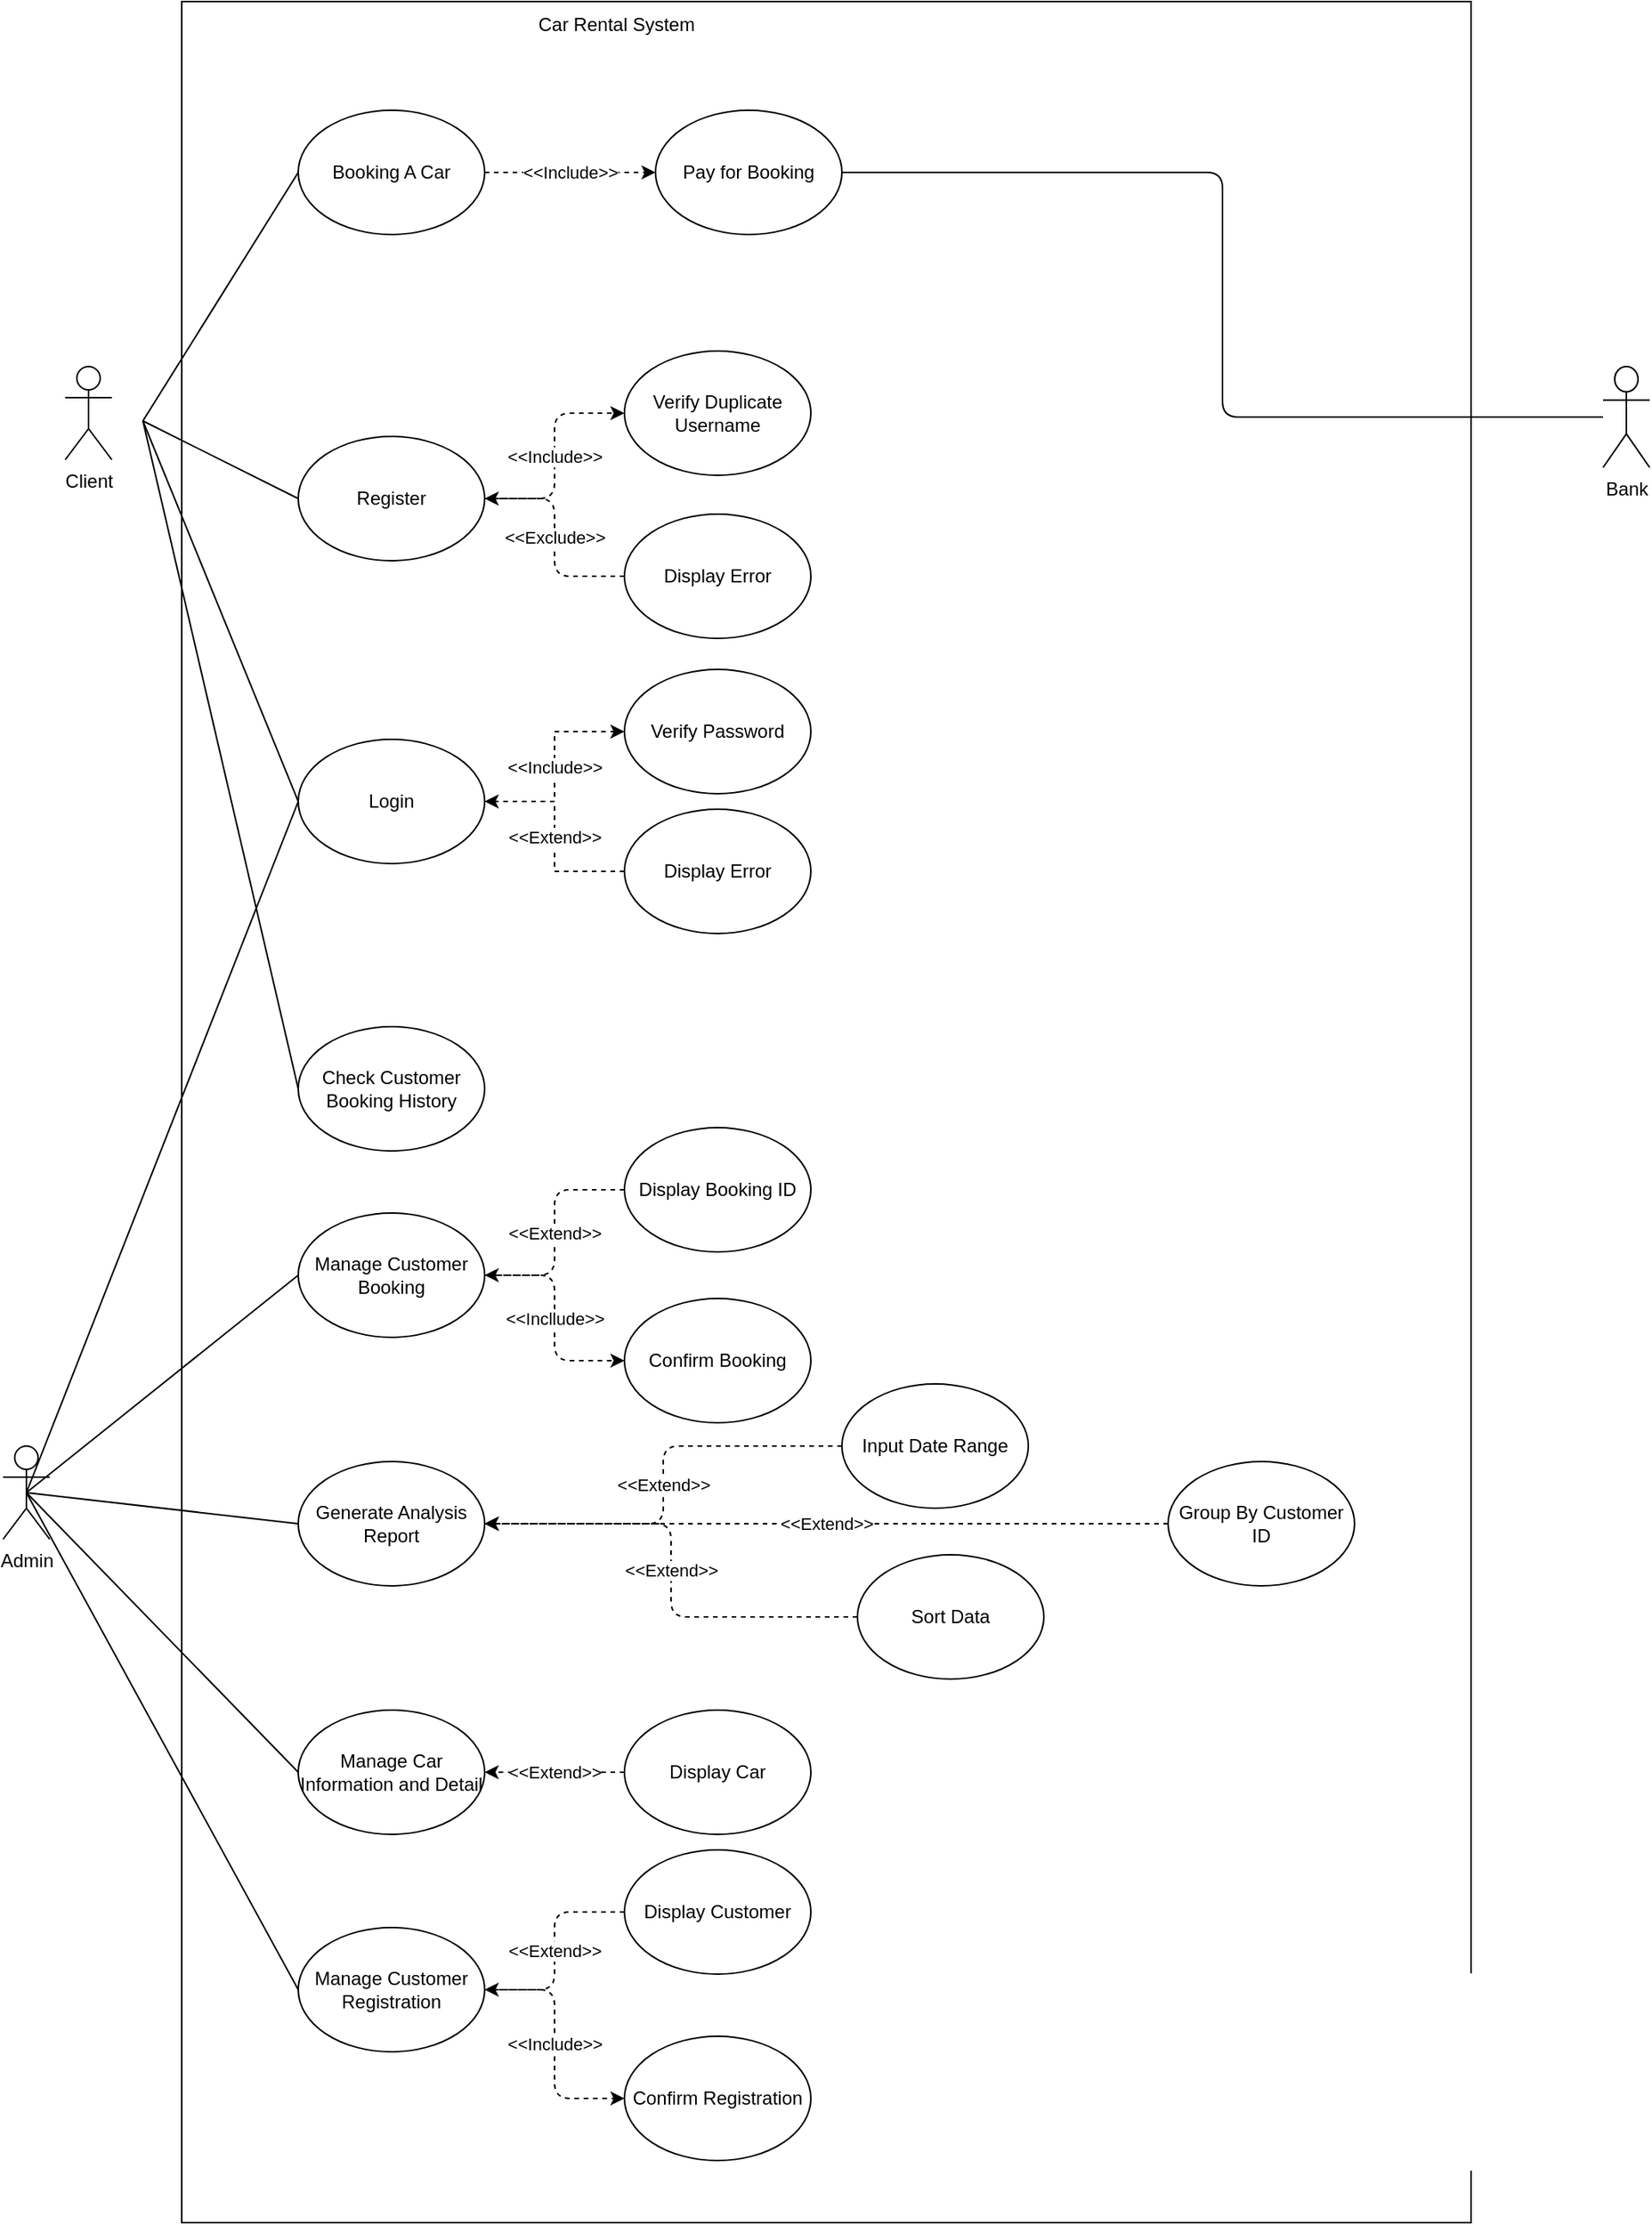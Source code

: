 <mxfile>
    <diagram id="8ZVSrb0IBzY9VmoiaXhC" name="Page-1">
        <mxGraphModel dx="894" dy="564" grid="1" gridSize="10" guides="1" tooltips="1" connect="1" arrows="1" fold="1" page="1" pageScale="1" pageWidth="850" pageHeight="1100" math="0" shadow="0">
            <root>
                <mxCell id="0"/>
                <mxCell id="1" parent="0"/>
                <mxCell id="cFnNxpnBZLwGGRZhLHF9-7" value="" style="rounded=0;whiteSpace=wrap;html=1;" parent="1" vertex="1">
                    <mxGeometry x="175" y="50" width="830" height="1430" as="geometry"/>
                </mxCell>
                <mxCell id="cFnNxpnBZLwGGRZhLHF9-8" value="Car Rental System" style="text;html=1;strokeColor=none;fillColor=none;align=center;verticalAlign=middle;whiteSpace=wrap;rounded=0;" parent="1" vertex="1">
                    <mxGeometry x="390" y="50" width="130" height="30" as="geometry"/>
                </mxCell>
                <mxCell id="9" value="&amp;lt;&amp;lt;Include&amp;gt;&amp;gt;" style="edgeStyle=orthogonalEdgeStyle;html=1;entryX=0;entryY=0.5;entryDx=0;entryDy=0;dashed=1;" parent="1" source="cFnNxpnBZLwGGRZhLHF9-10" target="8" edge="1">
                    <mxGeometry relative="1" as="geometry"/>
                </mxCell>
                <mxCell id="cFnNxpnBZLwGGRZhLHF9-10" value="Register" style="ellipse;whiteSpace=wrap;html=1;" parent="1" vertex="1">
                    <mxGeometry x="250" y="330" width="120" height="80" as="geometry"/>
                </mxCell>
                <mxCell id="cFnNxpnBZLwGGRZhLHF9-11" value="&amp;lt;&amp;lt;Include&amp;gt;&amp;gt;" style="edgeStyle=orthogonalEdgeStyle;rounded=0;orthogonalLoop=1;jettySize=auto;html=1;entryX=0;entryY=0.5;entryDx=0;entryDy=0;dashed=1;startArrow=none;startFill=0;endArrow=classic;endFill=1;" parent="1" source="cFnNxpnBZLwGGRZhLHF9-12" target="cFnNxpnBZLwGGRZhLHF9-21" edge="1">
                    <mxGeometry relative="1" as="geometry"/>
                </mxCell>
                <mxCell id="cFnNxpnBZLwGGRZhLHF9-12" value="Login" style="ellipse;whiteSpace=wrap;html=1;" parent="1" vertex="1">
                    <mxGeometry x="250" y="525" width="120" height="80" as="geometry"/>
                </mxCell>
                <mxCell id="30" value="&amp;lt;&amp;lt;Include&amp;gt;&amp;gt;" style="edgeStyle=none;html=1;entryX=0;entryY=0.5;entryDx=0;entryDy=0;dashed=1;" edge="1" parent="1" source="cFnNxpnBZLwGGRZhLHF9-14" target="29">
                    <mxGeometry relative="1" as="geometry"/>
                </mxCell>
                <mxCell id="cFnNxpnBZLwGGRZhLHF9-14" value="Booking A Car" style="ellipse;whiteSpace=wrap;html=1;" parent="1" vertex="1">
                    <mxGeometry x="250" y="120" width="120" height="80" as="geometry"/>
                </mxCell>
                <mxCell id="cFnNxpnBZLwGGRZhLHF9-17" value="Manage Car Information and Detail" style="ellipse;whiteSpace=wrap;html=1;" parent="1" vertex="1">
                    <mxGeometry x="250" y="1150" width="120" height="80" as="geometry"/>
                </mxCell>
                <mxCell id="cFnNxpnBZLwGGRZhLHF9-18" value="" style="endArrow=none;html=1;rounded=0;entryX=0;entryY=0.5;entryDx=0;entryDy=0;" parent="1" target="cFnNxpnBZLwGGRZhLHF9-10" edge="1">
                    <mxGeometry width="50" height="50" relative="1" as="geometry">
                        <mxPoint x="150" y="320" as="sourcePoint"/>
                        <mxPoint x="440" y="270" as="targetPoint"/>
                    </mxGeometry>
                </mxCell>
                <mxCell id="cFnNxpnBZLwGGRZhLHF9-19" value="" style="endArrow=none;html=1;rounded=0;entryX=0;entryY=0.5;entryDx=0;entryDy=0;" parent="1" target="cFnNxpnBZLwGGRZhLHF9-12" edge="1">
                    <mxGeometry width="50" height="50" relative="1" as="geometry">
                        <mxPoint x="150" y="320" as="sourcePoint"/>
                        <mxPoint x="240" y="190" as="targetPoint"/>
                    </mxGeometry>
                </mxCell>
                <mxCell id="cFnNxpnBZLwGGRZhLHF9-20" value="" style="endArrow=none;html=1;rounded=0;entryX=0;entryY=0.5;entryDx=0;entryDy=0;" parent="1" target="cFnNxpnBZLwGGRZhLHF9-14" edge="1">
                    <mxGeometry width="50" height="50" relative="1" as="geometry">
                        <mxPoint x="150" y="320" as="sourcePoint"/>
                        <mxPoint x="240" y="315" as="targetPoint"/>
                    </mxGeometry>
                </mxCell>
                <mxCell id="cFnNxpnBZLwGGRZhLHF9-21" value="Verify Password" style="ellipse;whiteSpace=wrap;html=1;" parent="1" vertex="1">
                    <mxGeometry x="460" y="480" width="120" height="80" as="geometry"/>
                </mxCell>
                <mxCell id="cFnNxpnBZLwGGRZhLHF9-24" value="Admin" style="shape=umlActor;verticalLabelPosition=bottom;verticalAlign=top;html=1;outlineConnect=0;" parent="1" vertex="1">
                    <mxGeometry x="60" y="980" width="30" height="60" as="geometry"/>
                </mxCell>
                <mxCell id="cFnNxpnBZLwGGRZhLHF9-25" value="Client" style="shape=umlActor;verticalLabelPosition=bottom;verticalAlign=top;html=1;outlineConnect=0;" parent="1" vertex="1">
                    <mxGeometry x="100" y="285" width="30" height="60" as="geometry"/>
                </mxCell>
                <mxCell id="cFnNxpnBZLwGGRZhLHF9-27" value="Check Customer Booking History" style="ellipse;whiteSpace=wrap;html=1;" parent="1" vertex="1">
                    <mxGeometry x="250" y="710" width="120" height="80" as="geometry"/>
                </mxCell>
                <mxCell id="cFnNxpnBZLwGGRZhLHF9-29" value="Generate Analysis Report" style="ellipse;whiteSpace=wrap;html=1;" parent="1" vertex="1">
                    <mxGeometry x="250" y="990" width="120" height="80" as="geometry"/>
                </mxCell>
                <mxCell id="cFnNxpnBZLwGGRZhLHF9-30" value="" style="endArrow=none;html=1;rounded=0;entryX=0;entryY=0.5;entryDx=0;entryDy=0;exitX=0.5;exitY=0.5;exitDx=0;exitDy=0;exitPerimeter=0;" parent="1" source="cFnNxpnBZLwGGRZhLHF9-24" target="cFnNxpnBZLwGGRZhLHF9-29" edge="1">
                    <mxGeometry width="50" height="50" relative="1" as="geometry">
                        <mxPoint x="120" y="860" as="sourcePoint"/>
                        <mxPoint x="440" y="700" as="targetPoint"/>
                    </mxGeometry>
                </mxCell>
                <mxCell id="cFnNxpnBZLwGGRZhLHF9-31" value="" style="endArrow=none;html=1;rounded=0;exitX=0.5;exitY=0.5;exitDx=0;exitDy=0;exitPerimeter=0;entryX=0;entryY=0.5;entryDx=0;entryDy=0;" parent="1" source="cFnNxpnBZLwGGRZhLHF9-24" target="cFnNxpnBZLwGGRZhLHF9-17" edge="1">
                    <mxGeometry width="50" height="50" relative="1" as="geometry">
                        <mxPoint x="130" y="990" as="sourcePoint"/>
                        <mxPoint x="180" y="940" as="targetPoint"/>
                    </mxGeometry>
                </mxCell>
                <mxCell id="6" value="&amp;lt;&amp;lt;Incllude&amp;gt;&amp;gt;" style="edgeStyle=orthogonalEdgeStyle;html=1;entryX=0;entryY=0.5;entryDx=0;entryDy=0;dashed=1;" parent="1" source="cFnNxpnBZLwGGRZhLHF9-33" target="3" edge="1">
                    <mxGeometry relative="1" as="geometry"/>
                </mxCell>
                <mxCell id="cFnNxpnBZLwGGRZhLHF9-33" value="Manage Customer Booking" style="ellipse;whiteSpace=wrap;html=1;" parent="1" vertex="1">
                    <mxGeometry x="250" y="830" width="120" height="80" as="geometry"/>
                </mxCell>
                <mxCell id="12" value="&amp;lt;&amp;lt;Include&amp;gt;&amp;gt;" style="edgeStyle=orthogonalEdgeStyle;html=1;entryX=0;entryY=0.5;entryDx=0;entryDy=0;dashed=1;" parent="1" source="cFnNxpnBZLwGGRZhLHF9-35" target="cFnNxpnBZLwGGRZhLHF9-51" edge="1">
                    <mxGeometry relative="1" as="geometry"/>
                </mxCell>
                <mxCell id="cFnNxpnBZLwGGRZhLHF9-35" value="Manage Customer Registration" style="ellipse;whiteSpace=wrap;html=1;" parent="1" vertex="1">
                    <mxGeometry x="250" y="1290" width="120" height="80" as="geometry"/>
                </mxCell>
                <mxCell id="cFnNxpnBZLwGGRZhLHF9-37" value="" style="endArrow=none;html=1;rounded=0;exitX=0.5;exitY=0.5;exitDx=0;exitDy=0;exitPerimeter=0;entryX=0;entryY=0.5;entryDx=0;entryDy=0;" parent="1" source="cFnNxpnBZLwGGRZhLHF9-24" target="cFnNxpnBZLwGGRZhLHF9-33" edge="1">
                    <mxGeometry width="50" height="50" relative="1" as="geometry">
                        <mxPoint x="130" y="770" as="sourcePoint"/>
                        <mxPoint x="180" y="720" as="targetPoint"/>
                    </mxGeometry>
                </mxCell>
                <mxCell id="cFnNxpnBZLwGGRZhLHF9-38" value="" style="endArrow=none;html=1;rounded=0;entryX=0.5;entryY=0.5;entryDx=0;entryDy=0;entryPerimeter=0;exitX=0;exitY=0.5;exitDx=0;exitDy=0;" parent="1" source="cFnNxpnBZLwGGRZhLHF9-35" target="cFnNxpnBZLwGGRZhLHF9-24" edge="1">
                    <mxGeometry width="50" height="50" relative="1" as="geometry">
                        <mxPoint x="80" y="1070" as="sourcePoint"/>
                        <mxPoint x="130" y="1020" as="targetPoint"/>
                    </mxGeometry>
                </mxCell>
                <mxCell id="cFnNxpnBZLwGGRZhLHF9-39" value="&amp;lt;&amp;lt;Extend&amp;gt;&amp;gt;" style="edgeStyle=orthogonalEdgeStyle;rounded=0;orthogonalLoop=1;jettySize=auto;html=1;entryX=1;entryY=0.5;entryDx=0;entryDy=0;dashed=1;startArrow=none;startFill=0;endArrow=classic;endFill=1;" parent="1" source="cFnNxpnBZLwGGRZhLHF9-40" target="cFnNxpnBZLwGGRZhLHF9-12" edge="1">
                    <mxGeometry relative="1" as="geometry"/>
                </mxCell>
                <mxCell id="cFnNxpnBZLwGGRZhLHF9-40" value="Display Error" style="ellipse;whiteSpace=wrap;html=1;" parent="1" vertex="1">
                    <mxGeometry x="460" y="570" width="120" height="80" as="geometry"/>
                </mxCell>
                <mxCell id="cFnNxpnBZLwGGRZhLHF9-41" value="" style="endArrow=none;html=1;rounded=0;exitX=0;exitY=0.5;exitDx=0;exitDy=0;" parent="1" source="cFnNxpnBZLwGGRZhLHF9-27" edge="1">
                    <mxGeometry width="50" height="50" relative="1" as="geometry">
                        <mxPoint x="80" y="530" as="sourcePoint"/>
                        <mxPoint x="150" y="320" as="targetPoint"/>
                    </mxGeometry>
                </mxCell>
                <mxCell id="cFnNxpnBZLwGGRZhLHF9-42" value="" style="endArrow=none;html=1;rounded=0;exitX=0.5;exitY=0.5;exitDx=0;exitDy=0;exitPerimeter=0;entryX=0;entryY=0.5;entryDx=0;entryDy=0;" parent="1" source="cFnNxpnBZLwGGRZhLHF9-24" target="cFnNxpnBZLwGGRZhLHF9-12" edge="1">
                    <mxGeometry width="50" height="50" relative="1" as="geometry">
                        <mxPoint x="60" y="830" as="sourcePoint"/>
                        <mxPoint x="110" y="780" as="targetPoint"/>
                    </mxGeometry>
                </mxCell>
                <mxCell id="cFnNxpnBZLwGGRZhLHF9-51" value="Confirm Registration" style="ellipse;whiteSpace=wrap;html=1;" parent="1" vertex="1">
                    <mxGeometry x="460" y="1360" width="120" height="80" as="geometry"/>
                </mxCell>
                <mxCell id="3" value="Confirm Booking" style="ellipse;whiteSpace=wrap;html=1;" parent="1" vertex="1">
                    <mxGeometry x="460" y="885" width="120" height="80" as="geometry"/>
                </mxCell>
                <mxCell id="7" value="&amp;lt;&amp;lt;Extend&amp;gt;&amp;gt;" style="edgeStyle=orthogonalEdgeStyle;html=1;entryX=1;entryY=0.5;entryDx=0;entryDy=0;dashed=1;" parent="1" source="4" target="cFnNxpnBZLwGGRZhLHF9-33" edge="1">
                    <mxGeometry relative="1" as="geometry"/>
                </mxCell>
                <mxCell id="4" value="Display Booking ID" style="ellipse;whiteSpace=wrap;html=1;" parent="1" vertex="1">
                    <mxGeometry x="460" y="775" width="120" height="80" as="geometry"/>
                </mxCell>
                <mxCell id="8" value="Verify Duplicate Username" style="ellipse;whiteSpace=wrap;html=1;" parent="1" vertex="1">
                    <mxGeometry x="460" y="275" width="120" height="80" as="geometry"/>
                </mxCell>
                <mxCell id="11" value="&amp;lt;&amp;lt;Exclude&amp;gt;&amp;gt;" style="edgeStyle=orthogonalEdgeStyle;html=1;entryX=1;entryY=0.5;entryDx=0;entryDy=0;dashed=1;" parent="1" source="10" target="cFnNxpnBZLwGGRZhLHF9-10" edge="1">
                    <mxGeometry relative="1" as="geometry"/>
                </mxCell>
                <mxCell id="10" value="Display Error" style="ellipse;whiteSpace=wrap;html=1;" parent="1" vertex="1">
                    <mxGeometry x="460" y="380" width="120" height="80" as="geometry"/>
                </mxCell>
                <mxCell id="14" value="&amp;lt;&amp;lt;Extend&amp;gt;&amp;gt;" style="edgeStyle=orthogonalEdgeStyle;html=1;entryX=1;entryY=0.5;entryDx=0;entryDy=0;dashed=1;" parent="1" source="13" target="cFnNxpnBZLwGGRZhLHF9-35" edge="1">
                    <mxGeometry relative="1" as="geometry"/>
                </mxCell>
                <mxCell id="13" value="Display Customer" style="ellipse;whiteSpace=wrap;html=1;" parent="1" vertex="1">
                    <mxGeometry x="460" y="1240" width="120" height="80" as="geometry"/>
                </mxCell>
                <mxCell id="31" style="edgeStyle=orthogonalEdgeStyle;html=1;entryX=1;entryY=0.5;entryDx=0;entryDy=0;endArrow=none;endFill=0;" edge="1" parent="1" source="15" target="29">
                    <mxGeometry relative="1" as="geometry"/>
                </mxCell>
                <mxCell id="15" value="Bank" style="shape=umlActor;verticalLabelPosition=bottom;verticalAlign=top;html=1;outlineConnect=0;" parent="1" vertex="1">
                    <mxGeometry x="1090" y="285" width="30" height="65" as="geometry"/>
                </mxCell>
                <mxCell id="21" value="&amp;lt;&amp;lt;Extend&amp;gt;&amp;gt;" style="edgeStyle=orthogonalEdgeStyle;html=1;entryX=1;entryY=0.5;entryDx=0;entryDy=0;dashed=1;" parent="1" source="18" target="cFnNxpnBZLwGGRZhLHF9-17" edge="1">
                    <mxGeometry relative="1" as="geometry"/>
                </mxCell>
                <mxCell id="18" value="Display Car" style="ellipse;whiteSpace=wrap;html=1;" parent="1" vertex="1">
                    <mxGeometry x="460" y="1150" width="120" height="80" as="geometry"/>
                </mxCell>
                <mxCell id="24" value="&amp;lt;&amp;lt;Extend&amp;gt;&amp;gt;" style="edgeStyle=orthogonalEdgeStyle;html=1;dashed=1;" parent="1" source="23" target="cFnNxpnBZLwGGRZhLHF9-29" edge="1">
                    <mxGeometry relative="1" as="geometry"/>
                </mxCell>
                <mxCell id="23" value="Input Date Range" style="ellipse;whiteSpace=wrap;html=1;" parent="1" vertex="1">
                    <mxGeometry x="600" y="940" width="120" height="80" as="geometry"/>
                </mxCell>
                <mxCell id="26" value="&amp;lt;&amp;lt;Extend&amp;gt;&amp;gt;" style="edgeStyle=orthogonalEdgeStyle;html=1;entryX=1;entryY=0.5;entryDx=0;entryDy=0;dashed=1;" parent="1" source="25" target="cFnNxpnBZLwGGRZhLHF9-29" edge="1">
                    <mxGeometry relative="1" as="geometry"/>
                </mxCell>
                <mxCell id="25" value="Group By Customer ID" style="ellipse;whiteSpace=wrap;html=1;" parent="1" vertex="1">
                    <mxGeometry x="810" y="990" width="120" height="80" as="geometry"/>
                </mxCell>
                <mxCell id="28" value="&amp;lt;&amp;lt;Extend&amp;gt;&amp;gt;" style="edgeStyle=orthogonalEdgeStyle;html=1;entryX=1;entryY=0.5;entryDx=0;entryDy=0;dashed=1;" parent="1" source="27" target="cFnNxpnBZLwGGRZhLHF9-29" edge="1">
                    <mxGeometry relative="1" as="geometry"/>
                </mxCell>
                <mxCell id="27" value="Sort Data" style="ellipse;whiteSpace=wrap;html=1;" parent="1" vertex="1">
                    <mxGeometry x="610" y="1050" width="120" height="80" as="geometry"/>
                </mxCell>
                <mxCell id="29" value="Pay for Booking" style="ellipse;whiteSpace=wrap;html=1;" vertex="1" parent="1">
                    <mxGeometry x="480" y="120" width="120" height="80" as="geometry"/>
                </mxCell>
            </root>
        </mxGraphModel>
    </diagram>
</mxfile>